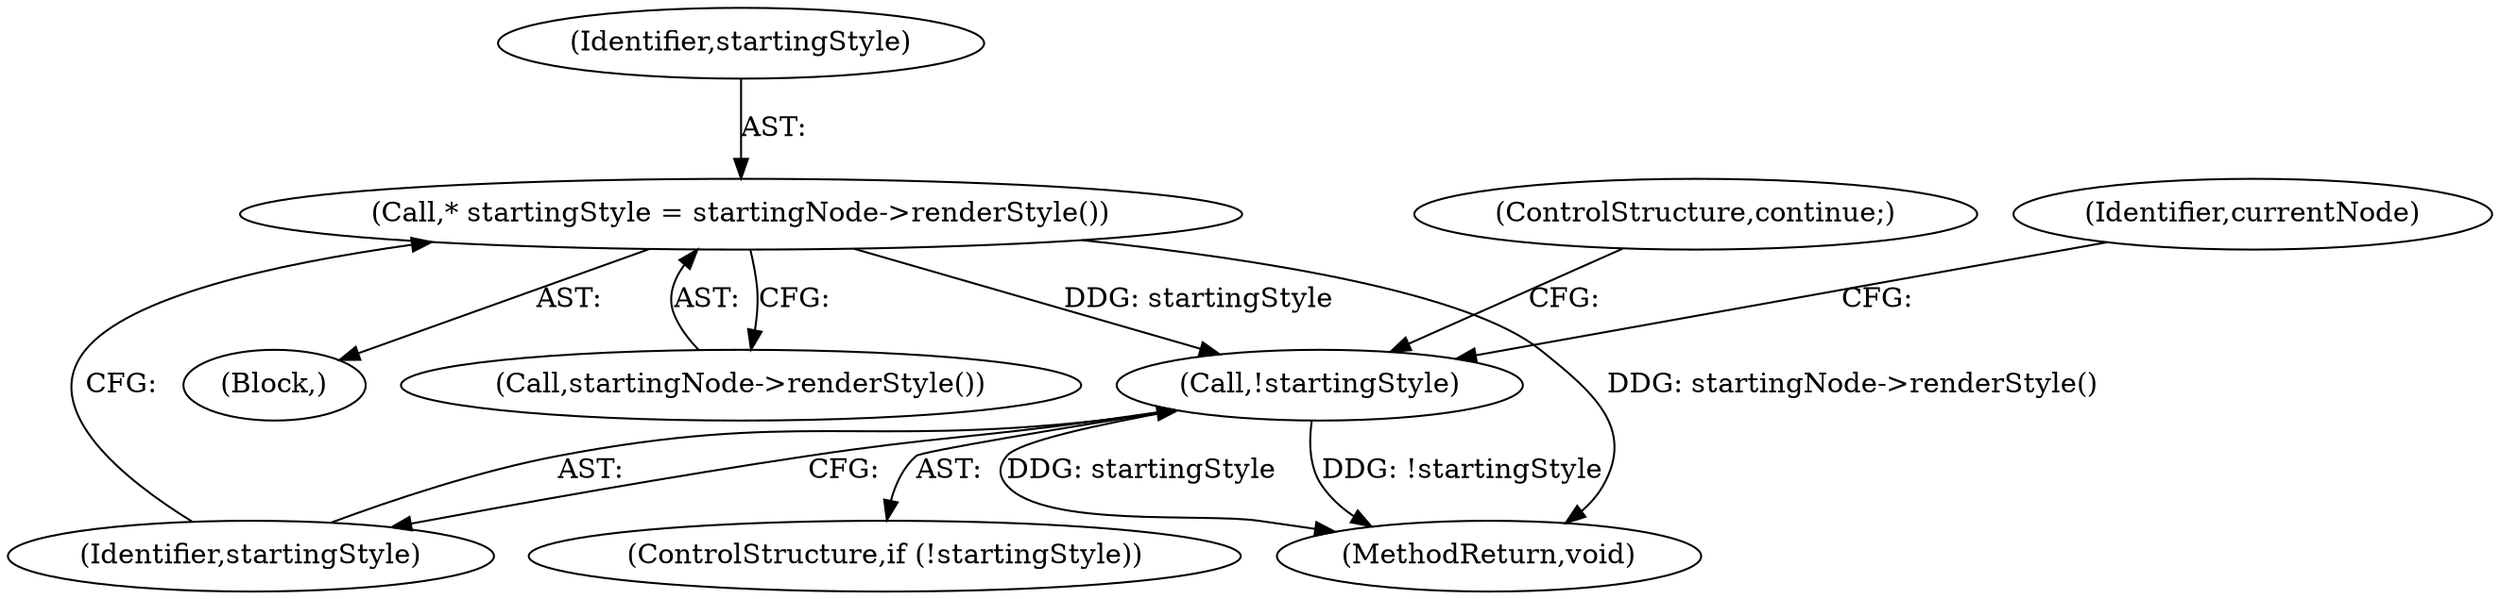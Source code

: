 digraph "0_Chrome_b2b21468c1f7f08b30a7c1755316f6026c50eb2a@pointer" {
"1000139" [label="(Call,* startingStyle = startingNode->renderStyle())"];
"1000143" [label="(Call,!startingStyle)"];
"1000122" [label="(Block,)"];
"1000145" [label="(ControlStructure,continue;)"];
"1000148" [label="(Identifier,currentNode)"];
"1000139" [label="(Call,* startingStyle = startingNode->renderStyle())"];
"1000144" [label="(Identifier,startingStyle)"];
"1000140" [label="(Identifier,startingStyle)"];
"1000141" [label="(Call,startingNode->renderStyle())"];
"1000143" [label="(Call,!startingStyle)"];
"1000142" [label="(ControlStructure,if (!startingStyle))"];
"1000248" [label="(MethodReturn,void)"];
"1000139" -> "1000122"  [label="AST: "];
"1000139" -> "1000141"  [label="CFG: "];
"1000140" -> "1000139"  [label="AST: "];
"1000141" -> "1000139"  [label="AST: "];
"1000144" -> "1000139"  [label="CFG: "];
"1000139" -> "1000248"  [label="DDG: startingNode->renderStyle()"];
"1000139" -> "1000143"  [label="DDG: startingStyle"];
"1000143" -> "1000142"  [label="AST: "];
"1000143" -> "1000144"  [label="CFG: "];
"1000144" -> "1000143"  [label="AST: "];
"1000145" -> "1000143"  [label="CFG: "];
"1000148" -> "1000143"  [label="CFG: "];
"1000143" -> "1000248"  [label="DDG: startingStyle"];
"1000143" -> "1000248"  [label="DDG: !startingStyle"];
}
